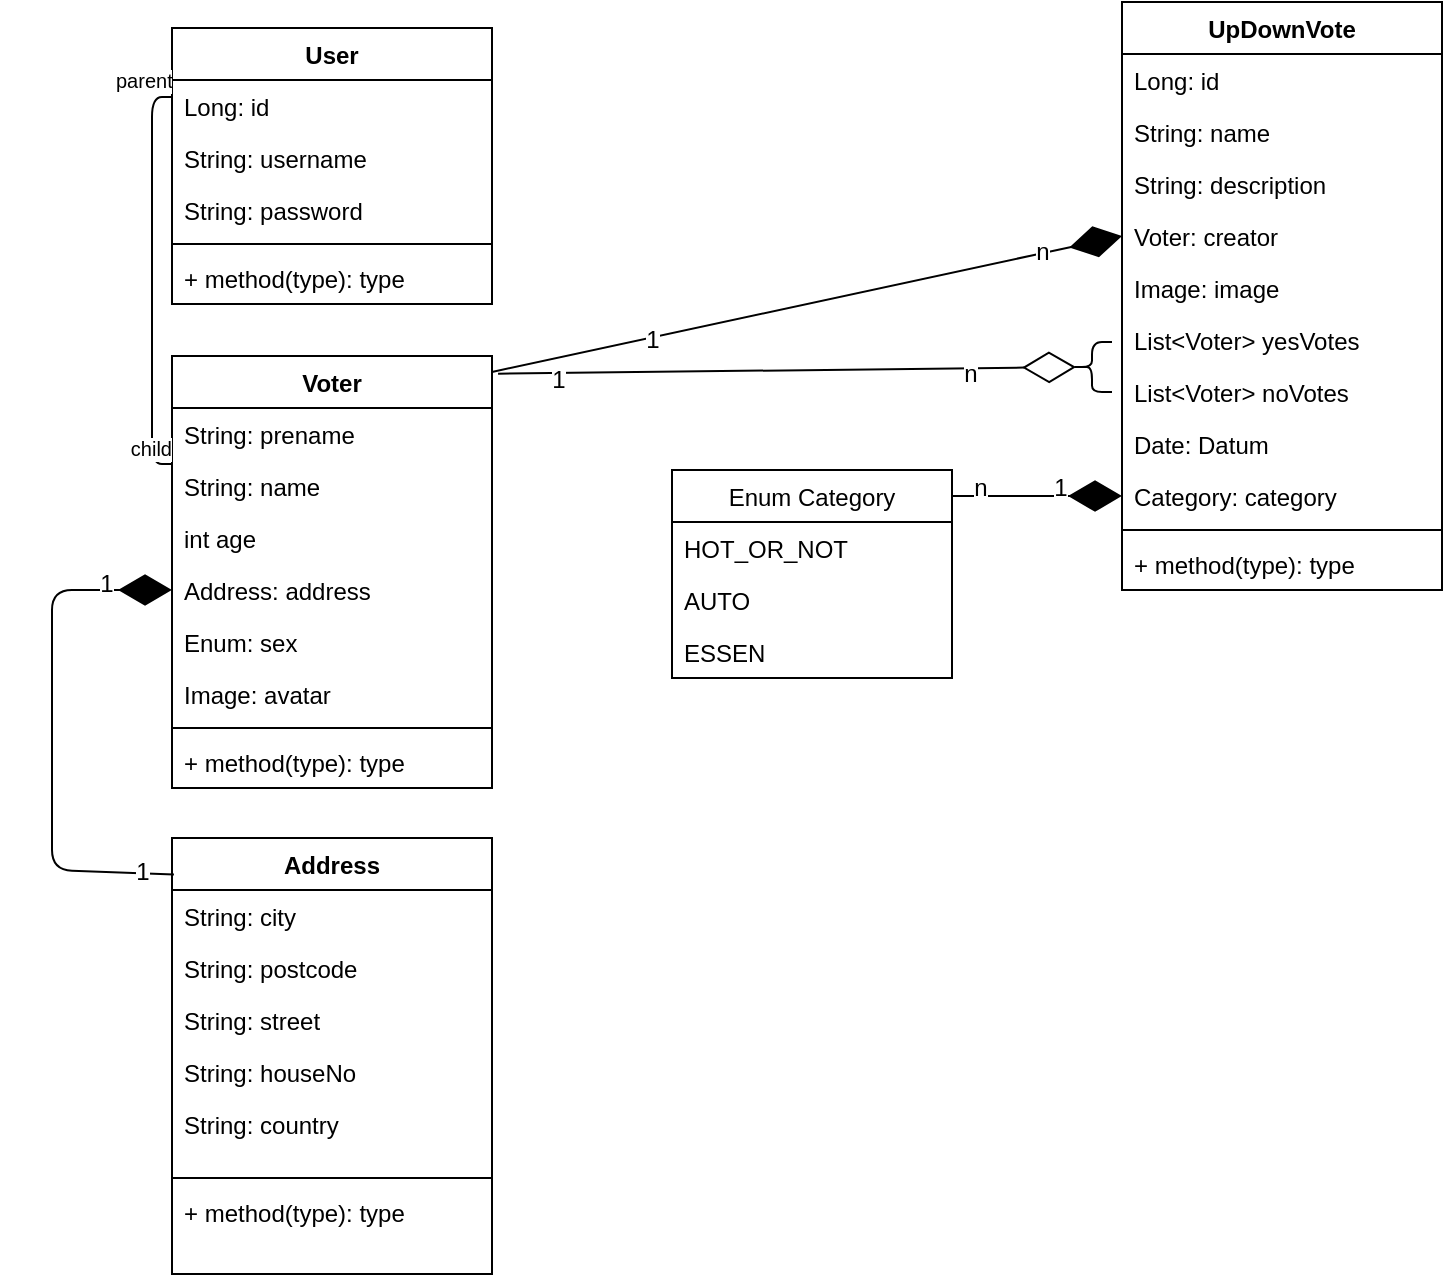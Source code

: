 <mxfile version="10.4.7" type="github"><diagram id="39Sg60kc6kpHuRQ5f6d6" name="Page-1"><mxGraphModel dx="1602" dy="635" grid="1" gridSize="10" guides="1" tooltips="1" connect="1" arrows="1" fold="1" page="1" pageScale="1" pageWidth="827" pageHeight="1169" math="0" shadow="0"><root><mxCell id="0"/><mxCell id="1" parent="0"/><mxCell id="Bm60pUai7jLtfRH1cLGG-1" value="User" style="swimlane;fontStyle=1;align=center;verticalAlign=top;childLayout=stackLayout;horizontal=1;startSize=26;horizontalStack=0;resizeParent=1;resizeParentMax=0;resizeLast=0;collapsible=1;marginBottom=0;" parent="1" vertex="1"><mxGeometry x="70" y="33" width="160" height="138" as="geometry"/></mxCell><mxCell id="Bm60pUai7jLtfRH1cLGG-2" value="Long: id" style="text;strokeColor=none;fillColor=none;align=left;verticalAlign=top;spacingLeft=4;spacingRight=4;overflow=hidden;rotatable=0;points=[[0,0.5],[1,0.5]];portConstraint=eastwest;" parent="Bm60pUai7jLtfRH1cLGG-1" vertex="1"><mxGeometry y="26" width="160" height="26" as="geometry"/></mxCell><mxCell id="Bm60pUai7jLtfRH1cLGG-39" value="String: username" style="text;strokeColor=none;fillColor=none;align=left;verticalAlign=top;spacingLeft=4;spacingRight=4;overflow=hidden;rotatable=0;points=[[0,0.5],[1,0.5]];portConstraint=eastwest;" parent="Bm60pUai7jLtfRH1cLGG-1" vertex="1"><mxGeometry y="52" width="160" height="26" as="geometry"/></mxCell><mxCell id="Bm60pUai7jLtfRH1cLGG-40" value="String: password" style="text;strokeColor=none;fillColor=none;align=left;verticalAlign=top;spacingLeft=4;spacingRight=4;overflow=hidden;rotatable=0;points=[[0,0.5],[1,0.5]];portConstraint=eastwest;" parent="Bm60pUai7jLtfRH1cLGG-1" vertex="1"><mxGeometry y="78" width="160" height="26" as="geometry"/></mxCell><mxCell id="Bm60pUai7jLtfRH1cLGG-3" value="" style="line;strokeWidth=1;fillColor=none;align=left;verticalAlign=middle;spacingTop=-1;spacingLeft=3;spacingRight=3;rotatable=0;labelPosition=right;points=[];portConstraint=eastwest;" parent="Bm60pUai7jLtfRH1cLGG-1" vertex="1"><mxGeometry y="104" width="160" height="8" as="geometry"/></mxCell><mxCell id="Bm60pUai7jLtfRH1cLGG-4" value="+ method(type): type" style="text;strokeColor=none;fillColor=none;align=left;verticalAlign=top;spacingLeft=4;spacingRight=4;overflow=hidden;rotatable=0;points=[[0,0.5],[1,0.5]];portConstraint=eastwest;" parent="Bm60pUai7jLtfRH1cLGG-1" vertex="1"><mxGeometry y="112" width="160" height="26" as="geometry"/></mxCell><mxCell id="Bm60pUai7jLtfRH1cLGG-5" value="Voter&#10;" style="swimlane;fontStyle=1;align=center;verticalAlign=top;childLayout=stackLayout;horizontal=1;startSize=26;horizontalStack=0;resizeParent=1;resizeParentMax=0;resizeLast=0;collapsible=1;marginBottom=0;" parent="1" vertex="1"><mxGeometry x="70" y="197" width="160" height="216" as="geometry"/></mxCell><mxCell id="Bm60pUai7jLtfRH1cLGG-6" value="String: prename" style="text;strokeColor=none;fillColor=none;align=left;verticalAlign=top;spacingLeft=4;spacingRight=4;overflow=hidden;rotatable=0;points=[[0,0.5],[1,0.5]];portConstraint=eastwest;" parent="Bm60pUai7jLtfRH1cLGG-5" vertex="1"><mxGeometry y="26" width="160" height="26" as="geometry"/></mxCell><mxCell id="Bm60pUai7jLtfRH1cLGG-41" value="String: name" style="text;strokeColor=none;fillColor=none;align=left;verticalAlign=top;spacingLeft=4;spacingRight=4;overflow=hidden;rotatable=0;points=[[0,0.5],[1,0.5]];portConstraint=eastwest;" parent="Bm60pUai7jLtfRH1cLGG-5" vertex="1"><mxGeometry y="52" width="160" height="26" as="geometry"/></mxCell><mxCell id="Bm60pUai7jLtfRH1cLGG-42" value="int age" style="text;strokeColor=none;fillColor=none;align=left;verticalAlign=top;spacingLeft=4;spacingRight=4;overflow=hidden;rotatable=0;points=[[0,0.5],[1,0.5]];portConstraint=eastwest;" parent="Bm60pUai7jLtfRH1cLGG-5" vertex="1"><mxGeometry y="78" width="160" height="26" as="geometry"/></mxCell><mxCell id="Bm60pUai7jLtfRH1cLGG-43" value="Address: address" style="text;strokeColor=none;fillColor=none;align=left;verticalAlign=top;spacingLeft=4;spacingRight=4;overflow=hidden;rotatable=0;points=[[0,0.5],[1,0.5]];portConstraint=eastwest;" parent="Bm60pUai7jLtfRH1cLGG-5" vertex="1"><mxGeometry y="104" width="160" height="26" as="geometry"/></mxCell><mxCell id="Bm60pUai7jLtfRH1cLGG-75" value="Enum: sex" style="text;strokeColor=none;fillColor=none;align=left;verticalAlign=top;spacingLeft=4;spacingRight=4;overflow=hidden;rotatable=0;points=[[0,0.5],[1,0.5]];portConstraint=eastwest;" parent="Bm60pUai7jLtfRH1cLGG-5" vertex="1"><mxGeometry y="130" width="160" height="26" as="geometry"/></mxCell><mxCell id="Bm60pUai7jLtfRH1cLGG-58" value="Image: avatar" style="text;strokeColor=none;fillColor=none;align=left;verticalAlign=top;spacingLeft=4;spacingRight=4;overflow=hidden;rotatable=0;points=[[0,0.5],[1,0.5]];portConstraint=eastwest;" parent="Bm60pUai7jLtfRH1cLGG-5" vertex="1"><mxGeometry y="156" width="160" height="26" as="geometry"/></mxCell><mxCell id="Bm60pUai7jLtfRH1cLGG-7" value="" style="line;strokeWidth=1;fillColor=none;align=left;verticalAlign=middle;spacingTop=-1;spacingLeft=3;spacingRight=3;rotatable=0;labelPosition=right;points=[];portConstraint=eastwest;" parent="Bm60pUai7jLtfRH1cLGG-5" vertex="1"><mxGeometry y="182" width="160" height="8" as="geometry"/></mxCell><mxCell id="Bm60pUai7jLtfRH1cLGG-8" value="+ method(type): type" style="text;strokeColor=none;fillColor=none;align=left;verticalAlign=top;spacingLeft=4;spacingRight=4;overflow=hidden;rotatable=0;points=[[0,0.5],[1,0.5]];portConstraint=eastwest;" parent="Bm60pUai7jLtfRH1cLGG-5" vertex="1"><mxGeometry y="190" width="160" height="26" as="geometry"/></mxCell><mxCell id="Bm60pUai7jLtfRH1cLGG-9" value="UpDownVote" style="swimlane;fontStyle=1;align=center;verticalAlign=top;childLayout=stackLayout;horizontal=1;startSize=26;horizontalStack=0;resizeParent=1;resizeParentMax=0;resizeLast=0;collapsible=1;marginBottom=0;" parent="1" vertex="1"><mxGeometry x="545" y="20" width="160" height="294" as="geometry"/></mxCell><mxCell id="Bm60pUai7jLtfRH1cLGG-10" value="Long: id" style="text;strokeColor=none;fillColor=none;align=left;verticalAlign=top;spacingLeft=4;spacingRight=4;overflow=hidden;rotatable=0;points=[[0,0.5],[1,0.5]];portConstraint=eastwest;" parent="Bm60pUai7jLtfRH1cLGG-9" vertex="1"><mxGeometry y="26" width="160" height="26" as="geometry"/></mxCell><mxCell id="Bm60pUai7jLtfRH1cLGG-49" value="String: name" style="text;strokeColor=none;fillColor=none;align=left;verticalAlign=top;spacingLeft=4;spacingRight=4;overflow=hidden;rotatable=0;points=[[0,0.5],[1,0.5]];portConstraint=eastwest;" parent="Bm60pUai7jLtfRH1cLGG-9" vertex="1"><mxGeometry y="52" width="160" height="26" as="geometry"/></mxCell><mxCell id="Bm60pUai7jLtfRH1cLGG-50" value="String: description" style="text;strokeColor=none;fillColor=none;align=left;verticalAlign=top;spacingLeft=4;spacingRight=4;overflow=hidden;rotatable=0;points=[[0,0.5],[1,0.5]];portConstraint=eastwest;" parent="Bm60pUai7jLtfRH1cLGG-9" vertex="1"><mxGeometry y="78" width="160" height="26" as="geometry"/></mxCell><mxCell id="Bm60pUai7jLtfRH1cLGG-51" value="Voter: creator" style="text;strokeColor=none;fillColor=none;align=left;verticalAlign=top;spacingLeft=4;spacingRight=4;overflow=hidden;rotatable=0;points=[[0,0.5],[1,0.5]];portConstraint=eastwest;" parent="Bm60pUai7jLtfRH1cLGG-9" vertex="1"><mxGeometry y="104" width="160" height="26" as="geometry"/></mxCell><mxCell id="Bm60pUai7jLtfRH1cLGG-57" value="Image: image" style="text;strokeColor=none;fillColor=none;align=left;verticalAlign=top;spacingLeft=4;spacingRight=4;overflow=hidden;rotatable=0;points=[[0,0.5],[1,0.5]];portConstraint=eastwest;" parent="Bm60pUai7jLtfRH1cLGG-9" vertex="1"><mxGeometry y="130" width="160" height="26" as="geometry"/></mxCell><mxCell id="MYPKZrSrABy6gr_ej39C-1" value="List&lt;Voter&gt; yesVotes" style="text;strokeColor=none;fillColor=none;align=left;verticalAlign=top;spacingLeft=4;spacingRight=4;overflow=hidden;rotatable=0;points=[[0,0.5],[1,0.5]];portConstraint=eastwest;" parent="Bm60pUai7jLtfRH1cLGG-9" vertex="1"><mxGeometry y="156" width="160" height="26" as="geometry"/></mxCell><mxCell id="MYPKZrSrABy6gr_ej39C-3" value="List&lt;Voter&gt; noVotes" style="text;strokeColor=none;fillColor=none;align=left;verticalAlign=top;spacingLeft=4;spacingRight=4;overflow=hidden;rotatable=0;points=[[0,0.5],[1,0.5]];portConstraint=eastwest;" parent="Bm60pUai7jLtfRH1cLGG-9" vertex="1"><mxGeometry y="182" width="160" height="26" as="geometry"/></mxCell><mxCell id="MYPKZrSrABy6gr_ej39C-2" value="Date: Datum" style="text;strokeColor=none;fillColor=none;align=left;verticalAlign=top;spacingLeft=4;spacingRight=4;overflow=hidden;rotatable=0;points=[[0,0.5],[1,0.5]];portConstraint=eastwest;" parent="Bm60pUai7jLtfRH1cLGG-9" vertex="1"><mxGeometry y="208" width="160" height="26" as="geometry"/></mxCell><mxCell id="MYPKZrSrABy6gr_ej39C-8" value="Category: category" style="text;strokeColor=none;fillColor=none;align=left;verticalAlign=top;spacingLeft=4;spacingRight=4;overflow=hidden;rotatable=0;points=[[0,0.5],[1,0.5]];portConstraint=eastwest;" parent="Bm60pUai7jLtfRH1cLGG-9" vertex="1"><mxGeometry y="234" width="160" height="26" as="geometry"/></mxCell><mxCell id="Bm60pUai7jLtfRH1cLGG-11" value="" style="line;strokeWidth=1;fillColor=none;align=left;verticalAlign=middle;spacingTop=-1;spacingLeft=3;spacingRight=3;rotatable=0;labelPosition=right;points=[];portConstraint=eastwest;" parent="Bm60pUai7jLtfRH1cLGG-9" vertex="1"><mxGeometry y="260" width="160" height="8" as="geometry"/></mxCell><mxCell id="Bm60pUai7jLtfRH1cLGG-12" value="+ method(type): type" style="text;strokeColor=none;fillColor=none;align=left;verticalAlign=top;spacingLeft=4;spacingRight=4;overflow=hidden;rotatable=0;points=[[0,0.5],[1,0.5]];portConstraint=eastwest;" parent="Bm60pUai7jLtfRH1cLGG-9" vertex="1"><mxGeometry y="268" width="160" height="26" as="geometry"/></mxCell><mxCell id="Bm60pUai7jLtfRH1cLGG-29" value="" style="endArrow=none;html=1;edgeStyle=orthogonalEdgeStyle;exitX=0;exitY=0.25;exitDx=0;exitDy=0;entryX=0;entryY=0.25;entryDx=0;entryDy=0;" parent="1" source="Bm60pUai7jLtfRH1cLGG-1" target="Bm60pUai7jLtfRH1cLGG-5" edge="1"><mxGeometry relative="1" as="geometry"><mxPoint x="190" y="393" as="sourcePoint"/><mxPoint x="350" y="393" as="targetPoint"/></mxGeometry></mxCell><mxCell id="Bm60pUai7jLtfRH1cLGG-30" value="parent" style="resizable=0;html=1;align=left;verticalAlign=bottom;labelBackgroundColor=#ffffff;fontSize=10;" parent="Bm60pUai7jLtfRH1cLGG-29" connectable="0" vertex="1"><mxGeometry x="-1" relative="1" as="geometry"><mxPoint x="-30" as="offset"/></mxGeometry></mxCell><mxCell id="Bm60pUai7jLtfRH1cLGG-31" value="child" style="resizable=0;html=1;align=right;verticalAlign=bottom;labelBackgroundColor=#ffffff;fontSize=10;" parent="Bm60pUai7jLtfRH1cLGG-29" connectable="0" vertex="1"><mxGeometry x="1" relative="1" as="geometry"/></mxCell><mxCell id="Bm60pUai7jLtfRH1cLGG-44" value="Address" style="swimlane;fontStyle=1;align=center;verticalAlign=top;childLayout=stackLayout;horizontal=1;startSize=26;horizontalStack=0;resizeParent=1;resizeParentMax=0;resizeLast=0;collapsible=1;marginBottom=0;" parent="1" vertex="1"><mxGeometry x="70" y="438" width="160" height="218" as="geometry"/></mxCell><mxCell id="Bm60pUai7jLtfRH1cLGG-60" value="String: city" style="text;strokeColor=none;fillColor=none;align=left;verticalAlign=top;spacingLeft=4;spacingRight=4;overflow=hidden;rotatable=0;points=[[0,0.5],[1,0.5]];portConstraint=eastwest;" parent="Bm60pUai7jLtfRH1cLGG-44" vertex="1"><mxGeometry y="26" width="160" height="26" as="geometry"/></mxCell><mxCell id="Bm60pUai7jLtfRH1cLGG-61" value="String: postcode" style="text;strokeColor=none;fillColor=none;align=left;verticalAlign=top;spacingLeft=4;spacingRight=4;overflow=hidden;rotatable=0;points=[[0,0.5],[1,0.5]];portConstraint=eastwest;" parent="Bm60pUai7jLtfRH1cLGG-44" vertex="1"><mxGeometry y="52" width="160" height="26" as="geometry"/></mxCell><mxCell id="Bm60pUai7jLtfRH1cLGG-45" value="String: street" style="text;strokeColor=none;fillColor=none;align=left;verticalAlign=top;spacingLeft=4;spacingRight=4;overflow=hidden;rotatable=0;points=[[0,0.5],[1,0.5]];portConstraint=eastwest;" parent="Bm60pUai7jLtfRH1cLGG-44" vertex="1"><mxGeometry y="78" width="160" height="26" as="geometry"/></mxCell><mxCell id="Bm60pUai7jLtfRH1cLGG-59" value="String: houseNo&#10;&#10;&#10;&#10;" style="text;strokeColor=none;fillColor=none;align=left;verticalAlign=top;spacingLeft=4;spacingRight=4;overflow=hidden;rotatable=0;points=[[0,0.5],[1,0.5]];portConstraint=eastwest;" parent="Bm60pUai7jLtfRH1cLGG-44" vertex="1"><mxGeometry y="104" width="160" height="26" as="geometry"/></mxCell><mxCell id="Bm60pUai7jLtfRH1cLGG-62" value="String: country " style="text;strokeColor=none;fillColor=none;align=left;verticalAlign=top;spacingLeft=4;spacingRight=4;overflow=hidden;rotatable=0;points=[[0,0.5],[1,0.5]];portConstraint=eastwest;" parent="Bm60pUai7jLtfRH1cLGG-44" vertex="1"><mxGeometry y="130" width="160" height="36" as="geometry"/></mxCell><mxCell id="Bm60pUai7jLtfRH1cLGG-46" value="" style="line;strokeWidth=1;fillColor=none;align=left;verticalAlign=middle;spacingTop=-1;spacingLeft=3;spacingRight=3;rotatable=0;labelPosition=right;points=[];portConstraint=eastwest;" parent="Bm60pUai7jLtfRH1cLGG-44" vertex="1"><mxGeometry y="166" width="160" height="8" as="geometry"/></mxCell><mxCell id="Bm60pUai7jLtfRH1cLGG-47" value="+ method(type): type" style="text;strokeColor=none;fillColor=none;align=left;verticalAlign=top;spacingLeft=4;spacingRight=4;overflow=hidden;rotatable=0;points=[[0,0.5],[1,0.5]];portConstraint=eastwest;" parent="Bm60pUai7jLtfRH1cLGG-44" vertex="1"><mxGeometry y="174" width="160" height="44" as="geometry"/></mxCell><mxCell id="Bm60pUai7jLtfRH1cLGG-48" value="" style="endArrow=diamondThin;endFill=1;endSize=24;html=1;entryX=0;entryY=0.5;entryDx=0;entryDy=0;exitX=0.006;exitY=0.084;exitDx=0;exitDy=0;exitPerimeter=0;" parent="1" source="Bm60pUai7jLtfRH1cLGG-44" target="Bm60pUai7jLtfRH1cLGG-43" edge="1"><mxGeometry width="160" relative="1" as="geometry"><mxPoint x="340" y="360" as="sourcePoint"/><mxPoint x="500" y="360" as="targetPoint"/><Array as="points"><mxPoint x="10" y="454"/><mxPoint x="10" y="314"/></Array></mxGeometry></mxCell><mxCell id="Bm60pUai7jLtfRH1cLGG-105" value="1" style="text;html=1;resizable=0;points=[];align=center;verticalAlign=middle;labelBackgroundColor=#ffffff;" parent="Bm60pUai7jLtfRH1cLGG-48" vertex="1" connectable="0"><mxGeometry x="0.745" y="3" relative="1" as="geometry"><mxPoint as="offset"/></mxGeometry></mxCell><mxCell id="Bm60pUai7jLtfRH1cLGG-106" value="1" style="text;html=1;resizable=0;points=[];align=center;verticalAlign=middle;labelBackgroundColor=#ffffff;" parent="Bm60pUai7jLtfRH1cLGG-48" vertex="1" connectable="0"><mxGeometry x="-0.875" y="-1" relative="1" as="geometry"><mxPoint as="offset"/></mxGeometry></mxCell><mxCell id="Bm60pUai7jLtfRH1cLGG-91" value="" style="shape=curlyBracket;whiteSpace=wrap;html=1;rounded=1;" parent="1" vertex="1"><mxGeometry x="520" y="190" width="20" height="25" as="geometry"/></mxCell><mxCell id="Bm60pUai7jLtfRH1cLGG-93" value="" style="endArrow=diamondThin;endFill=0;endSize=24;html=1;entryX=0.1;entryY=0.5;entryDx=0;entryDy=0;exitX=1.019;exitY=0.041;exitDx=0;exitDy=0;exitPerimeter=0;entryPerimeter=0;" parent="1" source="Bm60pUai7jLtfRH1cLGG-5" target="Bm60pUai7jLtfRH1cLGG-91" edge="1"><mxGeometry width="160" relative="1" as="geometry"><mxPoint x="250" y="480" as="sourcePoint"/><mxPoint x="410" y="480" as="targetPoint"/></mxGeometry></mxCell><mxCell id="Bm60pUai7jLtfRH1cLGG-99" value="n" style="text;html=1;resizable=0;points=[];align=center;verticalAlign=middle;labelBackgroundColor=#ffffff;" parent="Bm60pUai7jLtfRH1cLGG-93" vertex="1" connectable="0"><mxGeometry x="0.635" y="-3" relative="1" as="geometry"><mxPoint as="offset"/></mxGeometry></mxCell><mxCell id="Bm60pUai7jLtfRH1cLGG-100" value="1" style="text;html=1;resizable=0;points=[];align=center;verticalAlign=middle;labelBackgroundColor=#ffffff;" parent="Bm60pUai7jLtfRH1cLGG-93" vertex="1" connectable="0"><mxGeometry x="-0.792" y="-3" relative="1" as="geometry"><mxPoint as="offset"/></mxGeometry></mxCell><mxCell id="Bm60pUai7jLtfRH1cLGG-94" value="" style="endArrow=diamondThin;endFill=1;endSize=24;html=1;entryX=0;entryY=0.5;entryDx=0;entryDy=0;exitX=1;exitY=0.037;exitDx=0;exitDy=0;exitPerimeter=0;" parent="1" source="Bm60pUai7jLtfRH1cLGG-5" target="Bm60pUai7jLtfRH1cLGG-51" edge="1"><mxGeometry width="160" relative="1" as="geometry"><mxPoint x="290" y="160" as="sourcePoint"/><mxPoint x="450" y="160" as="targetPoint"/></mxGeometry></mxCell><mxCell id="Bm60pUai7jLtfRH1cLGG-97" value="1" style="text;html=1;resizable=0;points=[];align=center;verticalAlign=middle;labelBackgroundColor=#ffffff;" parent="Bm60pUai7jLtfRH1cLGG-94" vertex="1" connectable="0"><mxGeometry x="-0.493" y="-1" relative="1" as="geometry"><mxPoint as="offset"/></mxGeometry></mxCell><mxCell id="Bm60pUai7jLtfRH1cLGG-98" value="n" style="text;html=1;resizable=0;points=[];align=center;verticalAlign=middle;labelBackgroundColor=#ffffff;" parent="Bm60pUai7jLtfRH1cLGG-94" vertex="1" connectable="0"><mxGeometry x="0.747" y="1" relative="1" as="geometry"><mxPoint as="offset"/></mxGeometry></mxCell><mxCell id="MYPKZrSrABy6gr_ej39C-4" value="Enum Category" style="swimlane;fontStyle=0;childLayout=stackLayout;horizontal=1;startSize=26;fillColor=none;horizontalStack=0;resizeParent=1;resizeParentMax=0;resizeLast=0;collapsible=1;marginBottom=0;" parent="1" vertex="1"><mxGeometry x="320" y="254" width="140" height="104" as="geometry"/></mxCell><mxCell id="MYPKZrSrABy6gr_ej39C-5" value="HOT_OR_NOT" style="text;strokeColor=none;fillColor=none;align=left;verticalAlign=top;spacingLeft=4;spacingRight=4;overflow=hidden;rotatable=0;points=[[0,0.5],[1,0.5]];portConstraint=eastwest;" parent="MYPKZrSrABy6gr_ej39C-4" vertex="1"><mxGeometry y="26" width="140" height="26" as="geometry"/></mxCell><mxCell id="MYPKZrSrABy6gr_ej39C-6" value="AUTO" style="text;strokeColor=none;fillColor=none;align=left;verticalAlign=top;spacingLeft=4;spacingRight=4;overflow=hidden;rotatable=0;points=[[0,0.5],[1,0.5]];portConstraint=eastwest;" parent="MYPKZrSrABy6gr_ej39C-4" vertex="1"><mxGeometry y="52" width="140" height="26" as="geometry"/></mxCell><mxCell id="MYPKZrSrABy6gr_ej39C-7" value="ESSEN" style="text;strokeColor=none;fillColor=none;align=left;verticalAlign=top;spacingLeft=4;spacingRight=4;overflow=hidden;rotatable=0;points=[[0,0.5],[1,0.5]];portConstraint=eastwest;" parent="MYPKZrSrABy6gr_ej39C-4" vertex="1"><mxGeometry y="78" width="140" height="26" as="geometry"/></mxCell><mxCell id="MYPKZrSrABy6gr_ej39C-9" value="" style="endArrow=diamondThin;endFill=1;endSize=24;html=1;entryX=0;entryY=0.5;entryDx=0;entryDy=0;" parent="1" target="MYPKZrSrABy6gr_ej39C-8" edge="1"><mxGeometry width="160" relative="1" as="geometry"><mxPoint x="460" y="267" as="sourcePoint"/><mxPoint x="460" y="550" as="targetPoint"/></mxGeometry></mxCell><mxCell id="MYPKZrSrABy6gr_ej39C-12" value="1" style="text;html=1;resizable=0;points=[];align=center;verticalAlign=middle;labelBackgroundColor=#ffffff;" parent="MYPKZrSrABy6gr_ej39C-9" vertex="1" connectable="0"><mxGeometry x="0.271" y="4" relative="1" as="geometry"><mxPoint as="offset"/></mxGeometry></mxCell><mxCell id="MYPKZrSrABy6gr_ej39C-13" value="n" style="text;html=1;resizable=0;points=[];align=center;verticalAlign=middle;labelBackgroundColor=#ffffff;" parent="MYPKZrSrABy6gr_ej39C-9" vertex="1" connectable="0"><mxGeometry x="-0.671" y="4" relative="1" as="geometry"><mxPoint as="offset"/></mxGeometry></mxCell></root></mxGraphModel></diagram></mxfile>